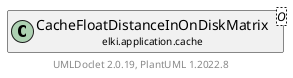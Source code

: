 @startuml
    remove .*\.(Instance|Par|Parameterizer|Factory)$
    set namespaceSeparator none
    hide empty fields
    hide empty methods

    class "<size:14>CacheFloatDistanceInOnDiskMatrix.Par\n<size:10>elki.application.cache" as elki.application.cache.CacheFloatDistanceInOnDiskMatrix.Par<O> [[CacheFloatDistanceInOnDiskMatrix.Par.html]] {
        -database: Database
        -distance: Distance<? super O>
        -out: Path
        +configure(Parameterization): void
        +make(): CacheFloatDistanceInOnDiskMatrix<O>
    }

    abstract class "<size:14>AbstractApplication.Par\n<size:10>elki.application" as elki.application.AbstractApplication.Par [[../AbstractApplication.Par.html]] {
        {abstract} +make(): AbstractApplication
    }
    class "<size:14>CacheFloatDistanceInOnDiskMatrix\n<size:10>elki.application.cache" as elki.application.cache.CacheFloatDistanceInOnDiskMatrix<O> [[CacheFloatDistanceInOnDiskMatrix.html]]

    elki.application.AbstractApplication.Par <|-- elki.application.cache.CacheFloatDistanceInOnDiskMatrix.Par
    elki.application.cache.CacheFloatDistanceInOnDiskMatrix +-- elki.application.cache.CacheFloatDistanceInOnDiskMatrix.Par

    center footer UMLDoclet 2.0.19, PlantUML 1.2022.8
@enduml
